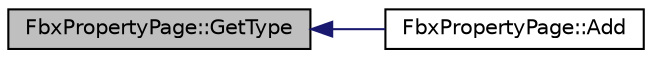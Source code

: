 digraph "FbxPropertyPage::GetType"
{
  edge [fontname="Helvetica",fontsize="10",labelfontname="Helvetica",labelfontsize="10"];
  node [fontname="Helvetica",fontsize="10",shape=record];
  rankdir="LR";
  Node213 [label="FbxPropertyPage::GetType",height=0.2,width=0.4,color="black", fillcolor="grey75", style="filled", fontcolor="black"];
  Node213 -> Node214 [dir="back",color="midnightblue",fontsize="10",style="solid"];
  Node214 [label="FbxPropertyPage::Add",height=0.2,width=0.4,color="black", fillcolor="white", style="filled",URL="$class_fbx_property_page.html#a96c5b9945595bc33ff1027211e2e2ffb"];
}
